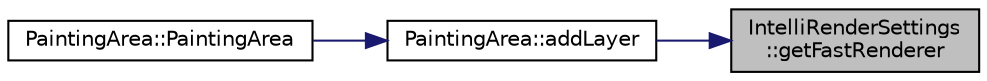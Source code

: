 digraph "IntelliRenderSettings::getFastRenderer"
{
 // LATEX_PDF_SIZE
  edge [fontname="Helvetica",fontsize="10",labelfontname="Helvetica",labelfontsize="10"];
  node [fontname="Helvetica",fontsize="10",shape=record];
  rankdir="RL";
  Node1 [label="IntelliRenderSettings\l::getFastRenderer",height=0.2,width=0.4,color="black", fillcolor="grey75", style="filled", fontcolor="black",tooltip="The getfastRenderer gets the value of the flag for the fastRenderer setting."];
  Node1 -> Node2 [dir="back",color="midnightblue",fontsize="10",style="solid",fontname="Helvetica"];
  Node2 [label="PaintingArea::addLayer",height=0.2,width=0.4,color="black", fillcolor="white", style="filled",URL="$class_painting_area.html#a6e9207612cef104d39013564696fe989",tooltip="The addLayer adds a layer to the current project/ painting area."];
  Node2 -> Node3 [dir="back",color="midnightblue",fontsize="10",style="solid",fontname="Helvetica"];
  Node3 [label="PaintingArea::PaintingArea",height=0.2,width=0.4,color="black", fillcolor="white", style="filled",URL="$class_painting_area.html#a4fa0ec23e78cc59f28c823584c721460",tooltip="PaintingArea is the constructor of the PaintingArea class, which initiates the working environment."];
}
